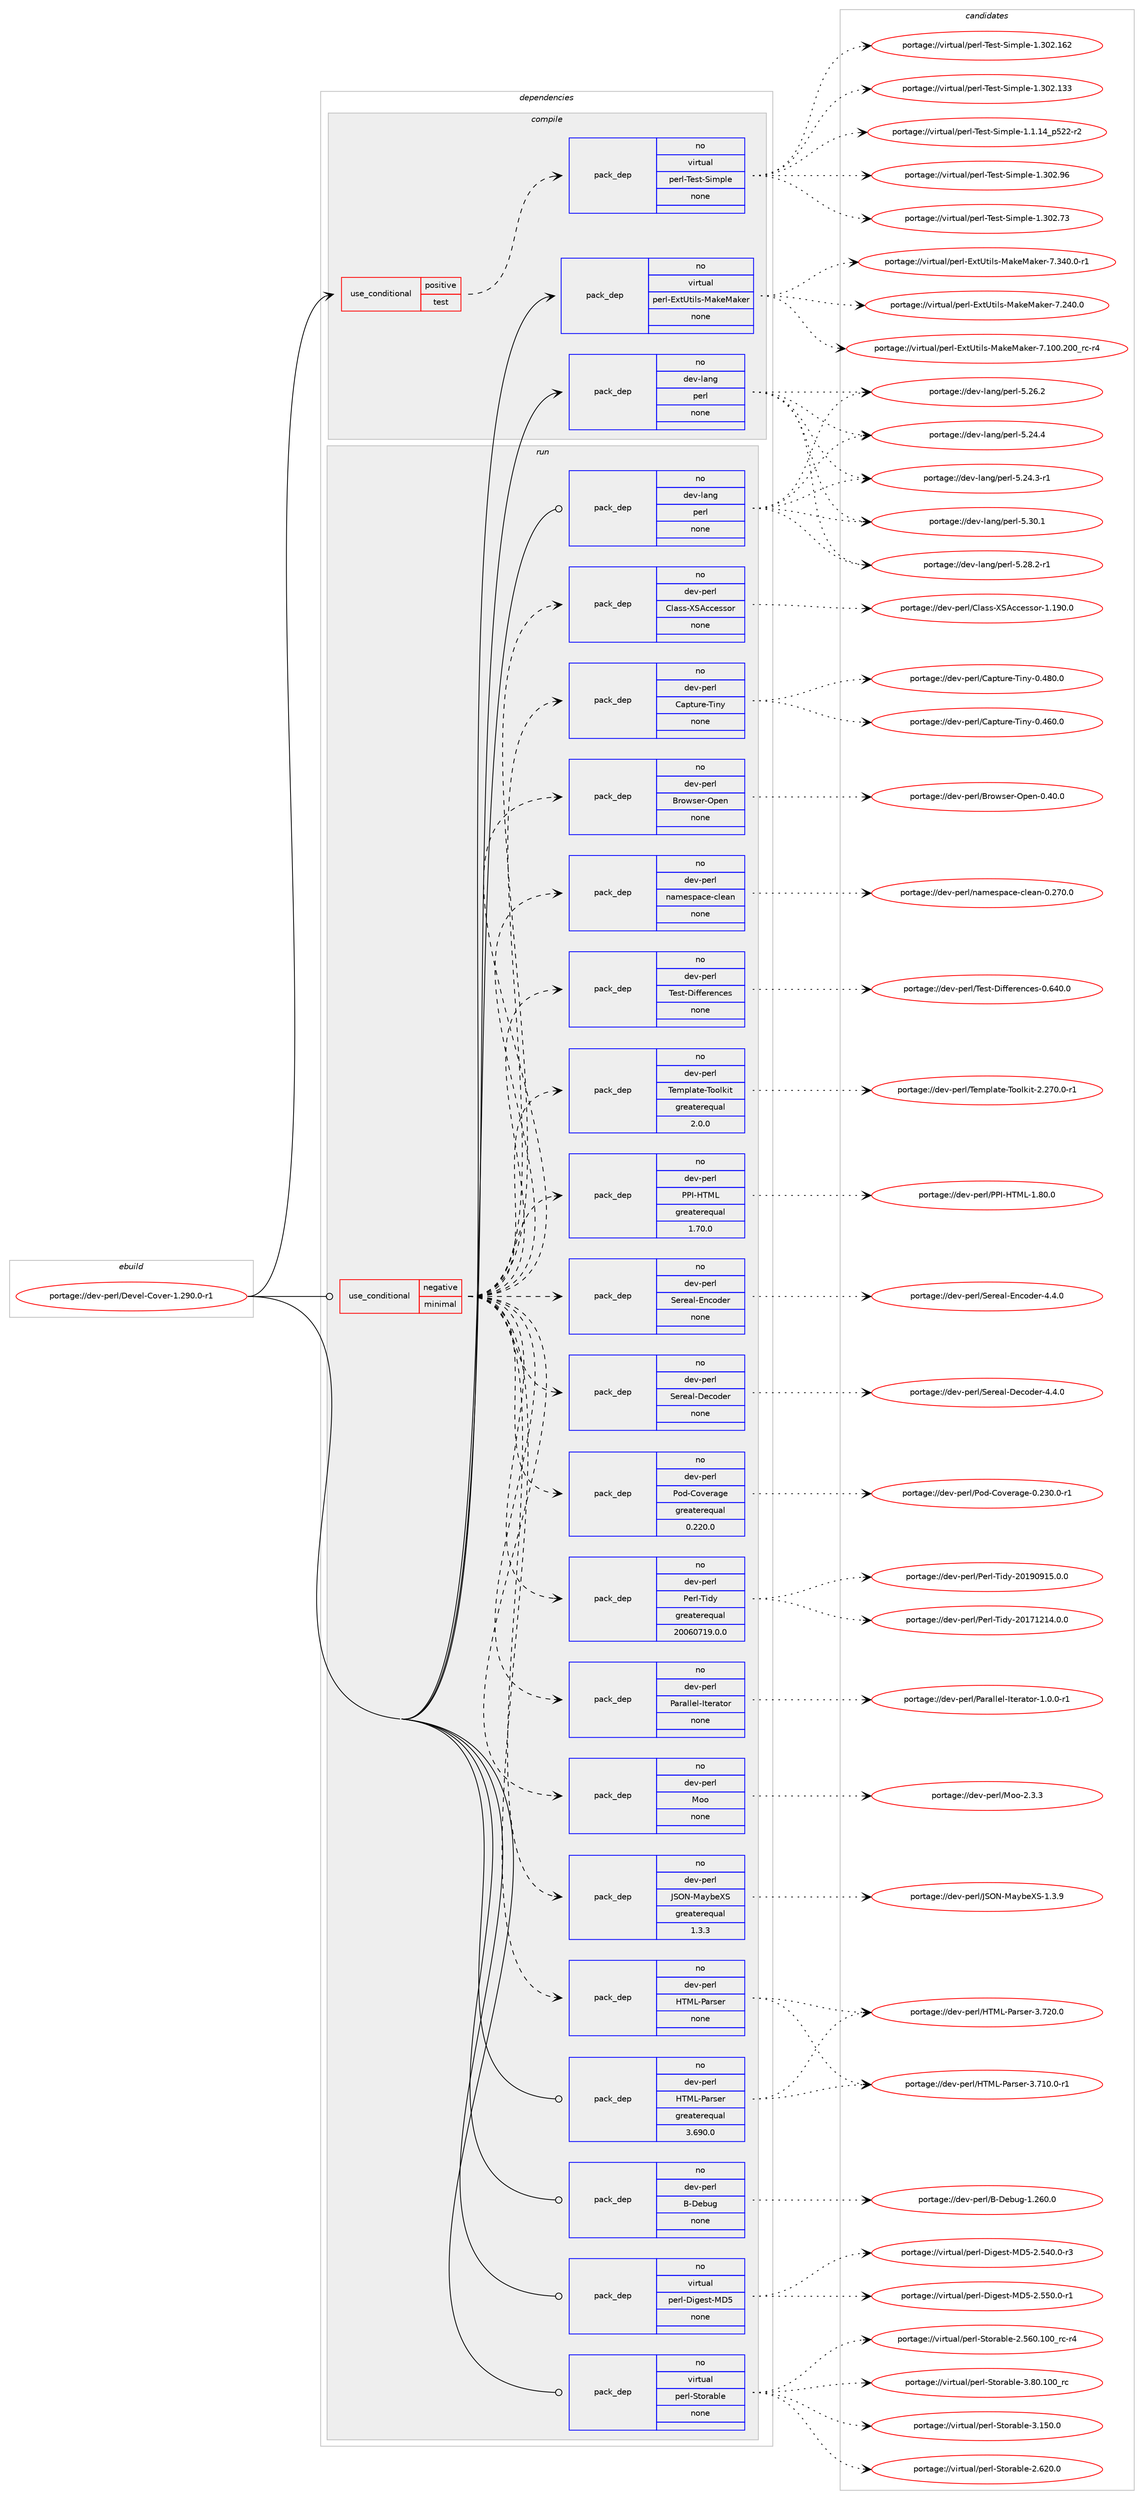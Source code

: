 digraph prolog {

# *************
# Graph options
# *************

newrank=true;
concentrate=true;
compound=true;
graph [rankdir=LR,fontname=Helvetica,fontsize=10,ranksep=1.5];#, ranksep=2.5, nodesep=0.2];
edge  [arrowhead=vee];
node  [fontname=Helvetica,fontsize=10];

# **********
# The ebuild
# **********

subgraph cluster_leftcol {
color=gray;
label=<<i>ebuild</i>>;
id [label="portage://dev-perl/Devel-Cover-1.290.0-r1", color=red, width=4, href="../dev-perl/Devel-Cover-1.290.0-r1.svg"];
}

# ****************
# The dependencies
# ****************

subgraph cluster_midcol {
color=gray;
label=<<i>dependencies</i>>;
subgraph cluster_compile {
fillcolor="#eeeeee";
style=filled;
label=<<i>compile</i>>;
subgraph cond122379 {
dependency495951 [label=<<TABLE BORDER="0" CELLBORDER="1" CELLSPACING="0" CELLPADDING="4"><TR><TD ROWSPAN="3" CELLPADDING="10">use_conditional</TD></TR><TR><TD>positive</TD></TR><TR><TD>test</TD></TR></TABLE>>, shape=none, color=red];
subgraph pack368477 {
dependency495952 [label=<<TABLE BORDER="0" CELLBORDER="1" CELLSPACING="0" CELLPADDING="4" WIDTH="220"><TR><TD ROWSPAN="6" CELLPADDING="30">pack_dep</TD></TR><TR><TD WIDTH="110">no</TD></TR><TR><TD>virtual</TD></TR><TR><TD>perl-Test-Simple</TD></TR><TR><TD>none</TD></TR><TR><TD></TD></TR></TABLE>>, shape=none, color=blue];
}
dependency495951:e -> dependency495952:w [weight=20,style="dashed",arrowhead="vee"];
}
id:e -> dependency495951:w [weight=20,style="solid",arrowhead="vee"];
subgraph pack368478 {
dependency495953 [label=<<TABLE BORDER="0" CELLBORDER="1" CELLSPACING="0" CELLPADDING="4" WIDTH="220"><TR><TD ROWSPAN="6" CELLPADDING="30">pack_dep</TD></TR><TR><TD WIDTH="110">no</TD></TR><TR><TD>dev-lang</TD></TR><TR><TD>perl</TD></TR><TR><TD>none</TD></TR><TR><TD></TD></TR></TABLE>>, shape=none, color=blue];
}
id:e -> dependency495953:w [weight=20,style="solid",arrowhead="vee"];
subgraph pack368479 {
dependency495954 [label=<<TABLE BORDER="0" CELLBORDER="1" CELLSPACING="0" CELLPADDING="4" WIDTH="220"><TR><TD ROWSPAN="6" CELLPADDING="30">pack_dep</TD></TR><TR><TD WIDTH="110">no</TD></TR><TR><TD>virtual</TD></TR><TR><TD>perl-ExtUtils-MakeMaker</TD></TR><TR><TD>none</TD></TR><TR><TD></TD></TR></TABLE>>, shape=none, color=blue];
}
id:e -> dependency495954:w [weight=20,style="solid",arrowhead="vee"];
}
subgraph cluster_compileandrun {
fillcolor="#eeeeee";
style=filled;
label=<<i>compile and run</i>>;
}
subgraph cluster_run {
fillcolor="#eeeeee";
style=filled;
label=<<i>run</i>>;
subgraph cond122380 {
dependency495955 [label=<<TABLE BORDER="0" CELLBORDER="1" CELLSPACING="0" CELLPADDING="4"><TR><TD ROWSPAN="3" CELLPADDING="10">use_conditional</TD></TR><TR><TD>negative</TD></TR><TR><TD>minimal</TD></TR></TABLE>>, shape=none, color=red];
subgraph pack368480 {
dependency495956 [label=<<TABLE BORDER="0" CELLBORDER="1" CELLSPACING="0" CELLPADDING="4" WIDTH="220"><TR><TD ROWSPAN="6" CELLPADDING="30">pack_dep</TD></TR><TR><TD WIDTH="110">no</TD></TR><TR><TD>dev-perl</TD></TR><TR><TD>Browser-Open</TD></TR><TR><TD>none</TD></TR><TR><TD></TD></TR></TABLE>>, shape=none, color=blue];
}
dependency495955:e -> dependency495956:w [weight=20,style="dashed",arrowhead="vee"];
subgraph pack368481 {
dependency495957 [label=<<TABLE BORDER="0" CELLBORDER="1" CELLSPACING="0" CELLPADDING="4" WIDTH="220"><TR><TD ROWSPAN="6" CELLPADDING="30">pack_dep</TD></TR><TR><TD WIDTH="110">no</TD></TR><TR><TD>dev-perl</TD></TR><TR><TD>Capture-Tiny</TD></TR><TR><TD>none</TD></TR><TR><TD></TD></TR></TABLE>>, shape=none, color=blue];
}
dependency495955:e -> dependency495957:w [weight=20,style="dashed",arrowhead="vee"];
subgraph pack368482 {
dependency495958 [label=<<TABLE BORDER="0" CELLBORDER="1" CELLSPACING="0" CELLPADDING="4" WIDTH="220"><TR><TD ROWSPAN="6" CELLPADDING="30">pack_dep</TD></TR><TR><TD WIDTH="110">no</TD></TR><TR><TD>dev-perl</TD></TR><TR><TD>Class-XSAccessor</TD></TR><TR><TD>none</TD></TR><TR><TD></TD></TR></TABLE>>, shape=none, color=blue];
}
dependency495955:e -> dependency495958:w [weight=20,style="dashed",arrowhead="vee"];
subgraph pack368483 {
dependency495959 [label=<<TABLE BORDER="0" CELLBORDER="1" CELLSPACING="0" CELLPADDING="4" WIDTH="220"><TR><TD ROWSPAN="6" CELLPADDING="30">pack_dep</TD></TR><TR><TD WIDTH="110">no</TD></TR><TR><TD>dev-perl</TD></TR><TR><TD>HTML-Parser</TD></TR><TR><TD>none</TD></TR><TR><TD></TD></TR></TABLE>>, shape=none, color=blue];
}
dependency495955:e -> dependency495959:w [weight=20,style="dashed",arrowhead="vee"];
subgraph pack368484 {
dependency495960 [label=<<TABLE BORDER="0" CELLBORDER="1" CELLSPACING="0" CELLPADDING="4" WIDTH="220"><TR><TD ROWSPAN="6" CELLPADDING="30">pack_dep</TD></TR><TR><TD WIDTH="110">no</TD></TR><TR><TD>dev-perl</TD></TR><TR><TD>JSON-MaybeXS</TD></TR><TR><TD>greaterequal</TD></TR><TR><TD>1.3.3</TD></TR></TABLE>>, shape=none, color=blue];
}
dependency495955:e -> dependency495960:w [weight=20,style="dashed",arrowhead="vee"];
subgraph pack368485 {
dependency495961 [label=<<TABLE BORDER="0" CELLBORDER="1" CELLSPACING="0" CELLPADDING="4" WIDTH="220"><TR><TD ROWSPAN="6" CELLPADDING="30">pack_dep</TD></TR><TR><TD WIDTH="110">no</TD></TR><TR><TD>dev-perl</TD></TR><TR><TD>Moo</TD></TR><TR><TD>none</TD></TR><TR><TD></TD></TR></TABLE>>, shape=none, color=blue];
}
dependency495955:e -> dependency495961:w [weight=20,style="dashed",arrowhead="vee"];
subgraph pack368486 {
dependency495962 [label=<<TABLE BORDER="0" CELLBORDER="1" CELLSPACING="0" CELLPADDING="4" WIDTH="220"><TR><TD ROWSPAN="6" CELLPADDING="30">pack_dep</TD></TR><TR><TD WIDTH="110">no</TD></TR><TR><TD>dev-perl</TD></TR><TR><TD>Parallel-Iterator</TD></TR><TR><TD>none</TD></TR><TR><TD></TD></TR></TABLE>>, shape=none, color=blue];
}
dependency495955:e -> dependency495962:w [weight=20,style="dashed",arrowhead="vee"];
subgraph pack368487 {
dependency495963 [label=<<TABLE BORDER="0" CELLBORDER="1" CELLSPACING="0" CELLPADDING="4" WIDTH="220"><TR><TD ROWSPAN="6" CELLPADDING="30">pack_dep</TD></TR><TR><TD WIDTH="110">no</TD></TR><TR><TD>dev-perl</TD></TR><TR><TD>Perl-Tidy</TD></TR><TR><TD>greaterequal</TD></TR><TR><TD>20060719.0.0</TD></TR></TABLE>>, shape=none, color=blue];
}
dependency495955:e -> dependency495963:w [weight=20,style="dashed",arrowhead="vee"];
subgraph pack368488 {
dependency495964 [label=<<TABLE BORDER="0" CELLBORDER="1" CELLSPACING="0" CELLPADDING="4" WIDTH="220"><TR><TD ROWSPAN="6" CELLPADDING="30">pack_dep</TD></TR><TR><TD WIDTH="110">no</TD></TR><TR><TD>dev-perl</TD></TR><TR><TD>Pod-Coverage</TD></TR><TR><TD>greaterequal</TD></TR><TR><TD>0.220.0</TD></TR></TABLE>>, shape=none, color=blue];
}
dependency495955:e -> dependency495964:w [weight=20,style="dashed",arrowhead="vee"];
subgraph pack368489 {
dependency495965 [label=<<TABLE BORDER="0" CELLBORDER="1" CELLSPACING="0" CELLPADDING="4" WIDTH="220"><TR><TD ROWSPAN="6" CELLPADDING="30">pack_dep</TD></TR><TR><TD WIDTH="110">no</TD></TR><TR><TD>dev-perl</TD></TR><TR><TD>Sereal-Decoder</TD></TR><TR><TD>none</TD></TR><TR><TD></TD></TR></TABLE>>, shape=none, color=blue];
}
dependency495955:e -> dependency495965:w [weight=20,style="dashed",arrowhead="vee"];
subgraph pack368490 {
dependency495966 [label=<<TABLE BORDER="0" CELLBORDER="1" CELLSPACING="0" CELLPADDING="4" WIDTH="220"><TR><TD ROWSPAN="6" CELLPADDING="30">pack_dep</TD></TR><TR><TD WIDTH="110">no</TD></TR><TR><TD>dev-perl</TD></TR><TR><TD>Sereal-Encoder</TD></TR><TR><TD>none</TD></TR><TR><TD></TD></TR></TABLE>>, shape=none, color=blue];
}
dependency495955:e -> dependency495966:w [weight=20,style="dashed",arrowhead="vee"];
subgraph pack368491 {
dependency495967 [label=<<TABLE BORDER="0" CELLBORDER="1" CELLSPACING="0" CELLPADDING="4" WIDTH="220"><TR><TD ROWSPAN="6" CELLPADDING="30">pack_dep</TD></TR><TR><TD WIDTH="110">no</TD></TR><TR><TD>dev-perl</TD></TR><TR><TD>PPI-HTML</TD></TR><TR><TD>greaterequal</TD></TR><TR><TD>1.70.0</TD></TR></TABLE>>, shape=none, color=blue];
}
dependency495955:e -> dependency495967:w [weight=20,style="dashed",arrowhead="vee"];
subgraph pack368492 {
dependency495968 [label=<<TABLE BORDER="0" CELLBORDER="1" CELLSPACING="0" CELLPADDING="4" WIDTH="220"><TR><TD ROWSPAN="6" CELLPADDING="30">pack_dep</TD></TR><TR><TD WIDTH="110">no</TD></TR><TR><TD>dev-perl</TD></TR><TR><TD>Template-Toolkit</TD></TR><TR><TD>greaterequal</TD></TR><TR><TD>2.0.0</TD></TR></TABLE>>, shape=none, color=blue];
}
dependency495955:e -> dependency495968:w [weight=20,style="dashed",arrowhead="vee"];
subgraph pack368493 {
dependency495969 [label=<<TABLE BORDER="0" CELLBORDER="1" CELLSPACING="0" CELLPADDING="4" WIDTH="220"><TR><TD ROWSPAN="6" CELLPADDING="30">pack_dep</TD></TR><TR><TD WIDTH="110">no</TD></TR><TR><TD>dev-perl</TD></TR><TR><TD>Test-Differences</TD></TR><TR><TD>none</TD></TR><TR><TD></TD></TR></TABLE>>, shape=none, color=blue];
}
dependency495955:e -> dependency495969:w [weight=20,style="dashed",arrowhead="vee"];
subgraph pack368494 {
dependency495970 [label=<<TABLE BORDER="0" CELLBORDER="1" CELLSPACING="0" CELLPADDING="4" WIDTH="220"><TR><TD ROWSPAN="6" CELLPADDING="30">pack_dep</TD></TR><TR><TD WIDTH="110">no</TD></TR><TR><TD>dev-perl</TD></TR><TR><TD>namespace-clean</TD></TR><TR><TD>none</TD></TR><TR><TD></TD></TR></TABLE>>, shape=none, color=blue];
}
dependency495955:e -> dependency495970:w [weight=20,style="dashed",arrowhead="vee"];
}
id:e -> dependency495955:w [weight=20,style="solid",arrowhead="odot"];
subgraph pack368495 {
dependency495971 [label=<<TABLE BORDER="0" CELLBORDER="1" CELLSPACING="0" CELLPADDING="4" WIDTH="220"><TR><TD ROWSPAN="6" CELLPADDING="30">pack_dep</TD></TR><TR><TD WIDTH="110">no</TD></TR><TR><TD>dev-lang</TD></TR><TR><TD>perl</TD></TR><TR><TD>none</TD></TR><TR><TD></TD></TR></TABLE>>, shape=none, color=blue];
}
id:e -> dependency495971:w [weight=20,style="solid",arrowhead="odot"];
subgraph pack368496 {
dependency495972 [label=<<TABLE BORDER="0" CELLBORDER="1" CELLSPACING="0" CELLPADDING="4" WIDTH="220"><TR><TD ROWSPAN="6" CELLPADDING="30">pack_dep</TD></TR><TR><TD WIDTH="110">no</TD></TR><TR><TD>dev-perl</TD></TR><TR><TD>B-Debug</TD></TR><TR><TD>none</TD></TR><TR><TD></TD></TR></TABLE>>, shape=none, color=blue];
}
id:e -> dependency495972:w [weight=20,style="solid",arrowhead="odot"];
subgraph pack368497 {
dependency495973 [label=<<TABLE BORDER="0" CELLBORDER="1" CELLSPACING="0" CELLPADDING="4" WIDTH="220"><TR><TD ROWSPAN="6" CELLPADDING="30">pack_dep</TD></TR><TR><TD WIDTH="110">no</TD></TR><TR><TD>dev-perl</TD></TR><TR><TD>HTML-Parser</TD></TR><TR><TD>greaterequal</TD></TR><TR><TD>3.690.0</TD></TR></TABLE>>, shape=none, color=blue];
}
id:e -> dependency495973:w [weight=20,style="solid",arrowhead="odot"];
subgraph pack368498 {
dependency495974 [label=<<TABLE BORDER="0" CELLBORDER="1" CELLSPACING="0" CELLPADDING="4" WIDTH="220"><TR><TD ROWSPAN="6" CELLPADDING="30">pack_dep</TD></TR><TR><TD WIDTH="110">no</TD></TR><TR><TD>virtual</TD></TR><TR><TD>perl-Digest-MD5</TD></TR><TR><TD>none</TD></TR><TR><TD></TD></TR></TABLE>>, shape=none, color=blue];
}
id:e -> dependency495974:w [weight=20,style="solid",arrowhead="odot"];
subgraph pack368499 {
dependency495975 [label=<<TABLE BORDER="0" CELLBORDER="1" CELLSPACING="0" CELLPADDING="4" WIDTH="220"><TR><TD ROWSPAN="6" CELLPADDING="30">pack_dep</TD></TR><TR><TD WIDTH="110">no</TD></TR><TR><TD>virtual</TD></TR><TR><TD>perl-Storable</TD></TR><TR><TD>none</TD></TR><TR><TD></TD></TR></TABLE>>, shape=none, color=blue];
}
id:e -> dependency495975:w [weight=20,style="solid",arrowhead="odot"];
}
}

# **************
# The candidates
# **************

subgraph cluster_choices {
rank=same;
color=gray;
label=<<i>candidates</i>>;

subgraph choice368477 {
color=black;
nodesep=1;
choice118105114116117971084711210111410845841011151164583105109112108101454946514850465754 [label="portage://virtual/perl-Test-Simple-1.302.96", color=red, width=4,href="../virtual/perl-Test-Simple-1.302.96.svg"];
choice118105114116117971084711210111410845841011151164583105109112108101454946514850465551 [label="portage://virtual/perl-Test-Simple-1.302.73", color=red, width=4,href="../virtual/perl-Test-Simple-1.302.73.svg"];
choice11810511411611797108471121011141084584101115116458310510911210810145494651485046495450 [label="portage://virtual/perl-Test-Simple-1.302.162", color=red, width=4,href="../virtual/perl-Test-Simple-1.302.162.svg"];
choice11810511411611797108471121011141084584101115116458310510911210810145494651485046495151 [label="portage://virtual/perl-Test-Simple-1.302.133", color=red, width=4,href="../virtual/perl-Test-Simple-1.302.133.svg"];
choice11810511411611797108471121011141084584101115116458310510911210810145494649464952951125350504511450 [label="portage://virtual/perl-Test-Simple-1.1.14_p522-r2", color=red, width=4,href="../virtual/perl-Test-Simple-1.1.14_p522-r2.svg"];
dependency495952:e -> choice118105114116117971084711210111410845841011151164583105109112108101454946514850465754:w [style=dotted,weight="100"];
dependency495952:e -> choice118105114116117971084711210111410845841011151164583105109112108101454946514850465551:w [style=dotted,weight="100"];
dependency495952:e -> choice11810511411611797108471121011141084584101115116458310510911210810145494651485046495450:w [style=dotted,weight="100"];
dependency495952:e -> choice11810511411611797108471121011141084584101115116458310510911210810145494651485046495151:w [style=dotted,weight="100"];
dependency495952:e -> choice11810511411611797108471121011141084584101115116458310510911210810145494649464952951125350504511450:w [style=dotted,weight="100"];
}
subgraph choice368478 {
color=black;
nodesep=1;
choice10010111845108971101034711210111410845534651484649 [label="portage://dev-lang/perl-5.30.1", color=red, width=4,href="../dev-lang/perl-5.30.1.svg"];
choice100101118451089711010347112101114108455346505646504511449 [label="portage://dev-lang/perl-5.28.2-r1", color=red, width=4,href="../dev-lang/perl-5.28.2-r1.svg"];
choice10010111845108971101034711210111410845534650544650 [label="portage://dev-lang/perl-5.26.2", color=red, width=4,href="../dev-lang/perl-5.26.2.svg"];
choice10010111845108971101034711210111410845534650524652 [label="portage://dev-lang/perl-5.24.4", color=red, width=4,href="../dev-lang/perl-5.24.4.svg"];
choice100101118451089711010347112101114108455346505246514511449 [label="portage://dev-lang/perl-5.24.3-r1", color=red, width=4,href="../dev-lang/perl-5.24.3-r1.svg"];
dependency495953:e -> choice10010111845108971101034711210111410845534651484649:w [style=dotted,weight="100"];
dependency495953:e -> choice100101118451089711010347112101114108455346505646504511449:w [style=dotted,weight="100"];
dependency495953:e -> choice10010111845108971101034711210111410845534650544650:w [style=dotted,weight="100"];
dependency495953:e -> choice10010111845108971101034711210111410845534650524652:w [style=dotted,weight="100"];
dependency495953:e -> choice100101118451089711010347112101114108455346505246514511449:w [style=dotted,weight="100"];
}
subgraph choice368479 {
color=black;
nodesep=1;
choice1181051141161179710847112101114108456912011685116105108115457797107101779710710111445554651524846484511449 [label="portage://virtual/perl-ExtUtils-MakeMaker-7.340.0-r1", color=red, width=4,href="../virtual/perl-ExtUtils-MakeMaker-7.340.0-r1.svg"];
choice118105114116117971084711210111410845691201168511610510811545779710710177971071011144555465052484648 [label="portage://virtual/perl-ExtUtils-MakeMaker-7.240.0", color=red, width=4,href="../virtual/perl-ExtUtils-MakeMaker-7.240.0.svg"];
choice118105114116117971084711210111410845691201168511610510811545779710710177971071011144555464948484650484895114994511452 [label="portage://virtual/perl-ExtUtils-MakeMaker-7.100.200_rc-r4", color=red, width=4,href="../virtual/perl-ExtUtils-MakeMaker-7.100.200_rc-r4.svg"];
dependency495954:e -> choice1181051141161179710847112101114108456912011685116105108115457797107101779710710111445554651524846484511449:w [style=dotted,weight="100"];
dependency495954:e -> choice118105114116117971084711210111410845691201168511610510811545779710710177971071011144555465052484648:w [style=dotted,weight="100"];
dependency495954:e -> choice118105114116117971084711210111410845691201168511610510811545779710710177971071011144555464948484650484895114994511452:w [style=dotted,weight="100"];
}
subgraph choice368480 {
color=black;
nodesep=1;
choice100101118451121011141084766114111119115101114457911210111045484652484648 [label="portage://dev-perl/Browser-Open-0.40.0", color=red, width=4,href="../dev-perl/Browser-Open-0.40.0.svg"];
dependency495956:e -> choice100101118451121011141084766114111119115101114457911210111045484652484648:w [style=dotted,weight="100"];
}
subgraph choice368481 {
color=black;
nodesep=1;
choice1001011184511210111410847679711211611711410145841051101214548465256484648 [label="portage://dev-perl/Capture-Tiny-0.480.0", color=red, width=4,href="../dev-perl/Capture-Tiny-0.480.0.svg"];
choice1001011184511210111410847679711211611711410145841051101214548465254484648 [label="portage://dev-perl/Capture-Tiny-0.460.0", color=red, width=4,href="../dev-perl/Capture-Tiny-0.460.0.svg"];
dependency495957:e -> choice1001011184511210111410847679711211611711410145841051101214548465256484648:w [style=dotted,weight="100"];
dependency495957:e -> choice1001011184511210111410847679711211611711410145841051101214548465254484648:w [style=dotted,weight="100"];
}
subgraph choice368482 {
color=black;
nodesep=1;
choice100101118451121011141084767108971151154588836599991011151151111144549464957484648 [label="portage://dev-perl/Class-XSAccessor-1.190.0", color=red, width=4,href="../dev-perl/Class-XSAccessor-1.190.0.svg"];
dependency495958:e -> choice100101118451121011141084767108971151154588836599991011151151111144549464957484648:w [style=dotted,weight="100"];
}
subgraph choice368483 {
color=black;
nodesep=1;
choice1001011184511210111410847728477764580971141151011144551465550484648 [label="portage://dev-perl/HTML-Parser-3.720.0", color=red, width=4,href="../dev-perl/HTML-Parser-3.720.0.svg"];
choice10010111845112101114108477284777645809711411510111445514655494846484511449 [label="portage://dev-perl/HTML-Parser-3.710.0-r1", color=red, width=4,href="../dev-perl/HTML-Parser-3.710.0-r1.svg"];
dependency495959:e -> choice1001011184511210111410847728477764580971141151011144551465550484648:w [style=dotted,weight="100"];
dependency495959:e -> choice10010111845112101114108477284777645809711411510111445514655494846484511449:w [style=dotted,weight="100"];
}
subgraph choice368484 {
color=black;
nodesep=1;
choice100101118451121011141084774837978457797121981018883454946514657 [label="portage://dev-perl/JSON-MaybeXS-1.3.9", color=red, width=4,href="../dev-perl/JSON-MaybeXS-1.3.9.svg"];
dependency495960:e -> choice100101118451121011141084774837978457797121981018883454946514657:w [style=dotted,weight="100"];
}
subgraph choice368485 {
color=black;
nodesep=1;
choice100101118451121011141084777111111455046514651 [label="portage://dev-perl/Moo-2.3.3", color=red, width=4,href="../dev-perl/Moo-2.3.3.svg"];
dependency495961:e -> choice100101118451121011141084777111111455046514651:w [style=dotted,weight="100"];
}
subgraph choice368486 {
color=black;
nodesep=1;
choice10010111845112101114108478097114971081081011084573116101114971161111144549464846484511449 [label="portage://dev-perl/Parallel-Iterator-1.0.0-r1", color=red, width=4,href="../dev-perl/Parallel-Iterator-1.0.0-r1.svg"];
dependency495962:e -> choice10010111845112101114108478097114971081081011084573116101114971161111144549464846484511449:w [style=dotted,weight="100"];
}
subgraph choice368487 {
color=black;
nodesep=1;
choice100101118451121011141084780101114108458410510012145504849574857495346484648 [label="portage://dev-perl/Perl-Tidy-20190915.0.0", color=red, width=4,href="../dev-perl/Perl-Tidy-20190915.0.0.svg"];
choice100101118451121011141084780101114108458410510012145504849554950495246484648 [label="portage://dev-perl/Perl-Tidy-20171214.0.0", color=red, width=4,href="../dev-perl/Perl-Tidy-20171214.0.0.svg"];
dependency495963:e -> choice100101118451121011141084780101114108458410510012145504849574857495346484648:w [style=dotted,weight="100"];
dependency495963:e -> choice100101118451121011141084780101114108458410510012145504849554950495246484648:w [style=dotted,weight="100"];
}
subgraph choice368488 {
color=black;
nodesep=1;
choice10010111845112101114108478011110045671111181011149710310145484650514846484511449 [label="portage://dev-perl/Pod-Coverage-0.230.0-r1", color=red, width=4,href="../dev-perl/Pod-Coverage-0.230.0-r1.svg"];
dependency495964:e -> choice10010111845112101114108478011110045671111181011149710310145484650514846484511449:w [style=dotted,weight="100"];
}
subgraph choice368489 {
color=black;
nodesep=1;
choice10010111845112101114108478310111410197108456810199111100101114455246524648 [label="portage://dev-perl/Sereal-Decoder-4.4.0", color=red, width=4,href="../dev-perl/Sereal-Decoder-4.4.0.svg"];
dependency495965:e -> choice10010111845112101114108478310111410197108456810199111100101114455246524648:w [style=dotted,weight="100"];
}
subgraph choice368490 {
color=black;
nodesep=1;
choice10010111845112101114108478310111410197108456911099111100101114455246524648 [label="portage://dev-perl/Sereal-Encoder-4.4.0", color=red, width=4,href="../dev-perl/Sereal-Encoder-4.4.0.svg"];
dependency495966:e -> choice10010111845112101114108478310111410197108456911099111100101114455246524648:w [style=dotted,weight="100"];
}
subgraph choice368491 {
color=black;
nodesep=1;
choice1001011184511210111410847808073457284777645494656484648 [label="portage://dev-perl/PPI-HTML-1.80.0", color=red, width=4,href="../dev-perl/PPI-HTML-1.80.0.svg"];
dependency495967:e -> choice1001011184511210111410847808073457284777645494656484648:w [style=dotted,weight="100"];
}
subgraph choice368492 {
color=black;
nodesep=1;
choice10010111845112101114108478410110911210897116101458411111110810710511645504650554846484511449 [label="portage://dev-perl/Template-Toolkit-2.270.0-r1", color=red, width=4,href="../dev-perl/Template-Toolkit-2.270.0-r1.svg"];
dependency495968:e -> choice10010111845112101114108478410110911210897116101458411111110810710511645504650554846484511449:w [style=dotted,weight="100"];
}
subgraph choice368493 {
color=black;
nodesep=1;
choice1001011184511210111410847841011151164568105102102101114101110991011154548465452484648 [label="portage://dev-perl/Test-Differences-0.640.0", color=red, width=4,href="../dev-perl/Test-Differences-0.640.0.svg"];
dependency495969:e -> choice1001011184511210111410847841011151164568105102102101114101110991011154548465452484648:w [style=dotted,weight="100"];
}
subgraph choice368494 {
color=black;
nodesep=1;
choice10010111845112101114108471109710910111511297991014599108101971104548465055484648 [label="portage://dev-perl/namespace-clean-0.270.0", color=red, width=4,href="../dev-perl/namespace-clean-0.270.0.svg"];
dependency495970:e -> choice10010111845112101114108471109710910111511297991014599108101971104548465055484648:w [style=dotted,weight="100"];
}
subgraph choice368495 {
color=black;
nodesep=1;
choice10010111845108971101034711210111410845534651484649 [label="portage://dev-lang/perl-5.30.1", color=red, width=4,href="../dev-lang/perl-5.30.1.svg"];
choice100101118451089711010347112101114108455346505646504511449 [label="portage://dev-lang/perl-5.28.2-r1", color=red, width=4,href="../dev-lang/perl-5.28.2-r1.svg"];
choice10010111845108971101034711210111410845534650544650 [label="portage://dev-lang/perl-5.26.2", color=red, width=4,href="../dev-lang/perl-5.26.2.svg"];
choice10010111845108971101034711210111410845534650524652 [label="portage://dev-lang/perl-5.24.4", color=red, width=4,href="../dev-lang/perl-5.24.4.svg"];
choice100101118451089711010347112101114108455346505246514511449 [label="portage://dev-lang/perl-5.24.3-r1", color=red, width=4,href="../dev-lang/perl-5.24.3-r1.svg"];
dependency495971:e -> choice10010111845108971101034711210111410845534651484649:w [style=dotted,weight="100"];
dependency495971:e -> choice100101118451089711010347112101114108455346505646504511449:w [style=dotted,weight="100"];
dependency495971:e -> choice10010111845108971101034711210111410845534650544650:w [style=dotted,weight="100"];
dependency495971:e -> choice10010111845108971101034711210111410845534650524652:w [style=dotted,weight="100"];
dependency495971:e -> choice100101118451089711010347112101114108455346505246514511449:w [style=dotted,weight="100"];
}
subgraph choice368496 {
color=black;
nodesep=1;
choice1001011184511210111410847664568101981171034549465054484648 [label="portage://dev-perl/B-Debug-1.260.0", color=red, width=4,href="../dev-perl/B-Debug-1.260.0.svg"];
dependency495972:e -> choice1001011184511210111410847664568101981171034549465054484648:w [style=dotted,weight="100"];
}
subgraph choice368497 {
color=black;
nodesep=1;
choice1001011184511210111410847728477764580971141151011144551465550484648 [label="portage://dev-perl/HTML-Parser-3.720.0", color=red, width=4,href="../dev-perl/HTML-Parser-3.720.0.svg"];
choice10010111845112101114108477284777645809711411510111445514655494846484511449 [label="portage://dev-perl/HTML-Parser-3.710.0-r1", color=red, width=4,href="../dev-perl/HTML-Parser-3.710.0-r1.svg"];
dependency495973:e -> choice1001011184511210111410847728477764580971141151011144551465550484648:w [style=dotted,weight="100"];
dependency495973:e -> choice10010111845112101114108477284777645809711411510111445514655494846484511449:w [style=dotted,weight="100"];
}
subgraph choice368498 {
color=black;
nodesep=1;
choice118105114116117971084711210111410845681051031011151164577685345504653534846484511449 [label="portage://virtual/perl-Digest-MD5-2.550.0-r1", color=red, width=4,href="../virtual/perl-Digest-MD5-2.550.0-r1.svg"];
choice118105114116117971084711210111410845681051031011151164577685345504653524846484511451 [label="portage://virtual/perl-Digest-MD5-2.540.0-r3", color=red, width=4,href="../virtual/perl-Digest-MD5-2.540.0-r3.svg"];
dependency495974:e -> choice118105114116117971084711210111410845681051031011151164577685345504653534846484511449:w [style=dotted,weight="100"];
dependency495974:e -> choice118105114116117971084711210111410845681051031011151164577685345504653524846484511451:w [style=dotted,weight="100"];
}
subgraph choice368499 {
color=black;
nodesep=1;
choice1181051141161179710847112101114108458311611111497981081014551465648464948489511499 [label="portage://virtual/perl-Storable-3.80.100_rc", color=red, width=4,href="../virtual/perl-Storable-3.80.100_rc.svg"];
choice1181051141161179710847112101114108458311611111497981081014551464953484648 [label="portage://virtual/perl-Storable-3.150.0", color=red, width=4,href="../virtual/perl-Storable-3.150.0.svg"];
choice1181051141161179710847112101114108458311611111497981081014550465450484648 [label="portage://virtual/perl-Storable-2.620.0", color=red, width=4,href="../virtual/perl-Storable-2.620.0.svg"];
choice1181051141161179710847112101114108458311611111497981081014550465354484649484895114994511452 [label="portage://virtual/perl-Storable-2.560.100_rc-r4", color=red, width=4,href="../virtual/perl-Storable-2.560.100_rc-r4.svg"];
dependency495975:e -> choice1181051141161179710847112101114108458311611111497981081014551465648464948489511499:w [style=dotted,weight="100"];
dependency495975:e -> choice1181051141161179710847112101114108458311611111497981081014551464953484648:w [style=dotted,weight="100"];
dependency495975:e -> choice1181051141161179710847112101114108458311611111497981081014550465450484648:w [style=dotted,weight="100"];
dependency495975:e -> choice1181051141161179710847112101114108458311611111497981081014550465354484649484895114994511452:w [style=dotted,weight="100"];
}
}

}
